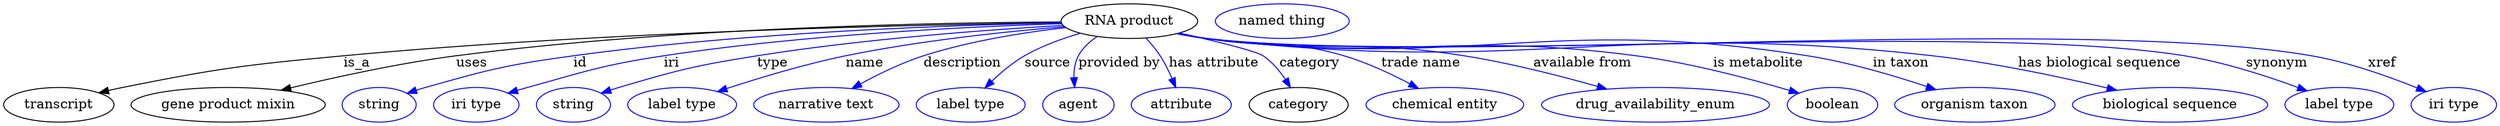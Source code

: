 digraph {
	graph [bb="0,0,2587.4,123"];
	node [label="\N"];
	"RNA product"	[height=0.5,
		label="RNA product",
		pos="1170.2,105",
		width=1.9679];
	transcript	[height=0.5,
		pos="57.195,18",
		width=1.5887];
	"RNA product" -> transcript	[label=is_a,
		lp="367.19,61.5",
		pos="e,98.933,30.487 1099.5,103.34 957.75,101.5 628.5,94.583 353.19,69 250.37,59.445 224.46,56.243 123.19,36 118.51,35.064 113.66,34 \
108.82,32.872"];
	"gene product mixin"	[height=0.5,
		pos="233.19,18",
		width=2.7984];
	"RNA product" -> "gene product mixin"	[label=uses,
		lp="486.69,61.5",
		pos="e,288.32,33.214 1099.3,104.14 972.56,103.58 698.86,98.649 470.19,69 411.41,61.377 345.5,46.988 298.13,35.596"];
	id	[color=blue,
		height=0.5,
		label=string,
		pos="390.19,18",
		width=1.0652];
	"RNA product" -> id	[color=blue,
		label=id,
		lp="600.19,61.5",
		pos="e,419.19,29.954 1099.7,103.11 990.64,100.96 774.68,93.683 593.19,69 523.4,59.508 505.98,55.131 438.19,36 435.09,35.124 431.89,34.151 \
428.7,33.129",
		style=solid];
	iri	[color=blue,
		height=0.5,
		label="iri type",
		pos="491.19,18",
		width=1.2277];
	"RNA product" -> iri	[color=blue,
		label=iri,
		lp="694.19,61.5",
		pos="e,524.49,29.913 1100.1,102.39 1005.6,99.441 832.37,91.248 686.19,69 622.57,59.316 607.27,53.009 545.19,36 541.62,35.02 537.93,33.96 \
534.23,32.865",
		style=solid];
	type	[color=blue,
		height=0.5,
		label=string,
		pos="592.19,18",
		width=1.0652];
	"RNA product" -> type	[color=blue,
		label=type,
		lp="799.19,61.5",
		pos="e,620.84,29.989 1101.3,100.59 1023.7,96.085 893.79,86.591 783.19,69 718.35,58.686 702.18,54.534 639.19,36 636.29,35.146 633.31,34.209 \
630.32,33.227",
		style=solid];
	name	[color=blue,
		height=0.5,
		label="label type",
		pos="705.19,18",
		width=1.5707];
	"RNA product" -> name	[color=blue,
		label=name,
		lp="895.19,61.5",
		pos="e,741.89,31.738 1102.9,99.253 1042.8,94.246 952.5,84.837 875.19,69 832.68,60.29 785.4,45.995 751.51,34.917",
		style=solid];
	description	[color=blue,
		height=0.5,
		label="narrative text",
		pos="855.19,18",
		width=2.0943];
	"RNA product" -> description	[color=blue,
		label=description,
		lp="996.69,61.5",
		pos="e,881.71,34.858 1103.9,98.299 1061,93.364 1004.4,84.49 956.19,69 933.46,61.696 909.45,49.994 890.55,39.747",
		style=solid];
	source	[color=blue,
		height=0.5,
		label="label type",
		pos="1005.2,18",
		width=1.5707];
	"RNA product" -> source	[color=blue,
		label=source,
		lp="1085.2,61.5",
		pos="e,1020,35.382 1119.2,92.414 1100.3,86.894 1079,79.217 1061.2,69 1048.9,61.951 1036.9,51.852 1027.2,42.574",
		style=solid];
	"provided by"	[color=blue,
		height=0.5,
		label=agent,
		pos="1117.2,18",
		width=1.0291];
	"RNA product" -> "provided by"	[color=blue,
		label="provided by",
		lp="1159.7,61.5",
		pos="e,1113.3,36.192 1136.8,89.062 1129,83.885 1121.6,77.254 1117.2,69 1113.5,62.168 1112.4,54.012 1112.5,46.289",
		style=solid];
	"has attribute"	[color=blue,
		height=0.5,
		label=attribute,
		pos="1224.2,18",
		width=1.4443];
	"RNA product" -> "has attribute"	[color=blue,
		label="has attribute",
		lp="1258.2,61.5",
		pos="e,1218.3,35.908 1187.3,87.481 1192.5,81.925 1198,75.484 1202.2,69 1206.9,61.737 1211.1,53.287 1214.5,45.422",
		style=solid];
	category	[height=0.5,
		pos="1345.2,18",
		width=1.4263];
	"RNA product" -> category	[color=blue,
		label=category,
		lp="1356.7,61.5",
		pos="e,1337.1,35.789 1222.1,92.74 1258.4,84.552 1301.8,74.052 1309.2,69 1318.4,62.779 1326,53.415 1331.8,44.467",
		style=solid];
	"trade name"	[color=blue,
		height=0.5,
		label="chemical entity",
		pos="1496.2,18",
		width=2.2748];
	"RNA product" -> "trade name"	[color=blue,
		label="trade name",
		lp="1472.2,61.5",
		pos="e,1468.9,35.129 1221.1,92.375 1230.4,90.436 1240.1,88.554 1249.2,87 1312.3,76.252 1330.8,87.113 1392.2,69 1415.8,62.056 1440.6,50.297 \
1460.1,39.927",
		style=solid];
	"available from"	[color=blue,
		height=0.5,
		label=drug_availability_enum,
		pos="1714.2,18",
		width=3.2858];
	"RNA product" -> "available from"	[color=blue,
		label="available from",
		lp="1640.7,61.5",
		pos="e,1664.1,34.395 1220.1,92.108 1229.7,90.148 1239.7,88.327 1249.2,87 1367.4,70.399 1399.3,87.761 1517.2,69 1563.7,61.593 1615.3,48.305 \
1654.1,37.288",
		style=solid];
	"is metabolite"	[color=blue,
		height=0.5,
		label=boolean,
		pos="1897.2,18",
		width=1.2999];
	"RNA product" -> "is metabolite"	[color=blue,
		label="is metabolite",
		lp="1822.2,61.5",
		pos="e,1862.4,30.171 1219.7,91.988 1229.4,90.014 1239.6,88.217 1249.2,87 1446.4,61.994 1499.1,95.171 1696.2,69 1750.9,61.735 1812.3,45.207 \
1852.6,33.136",
		style=solid];
	"in taxon"	[color=blue,
		height=0.5,
		label="organism taxon",
		pos="2045.2,18",
		width=2.3109];
	"RNA product" -> "in taxon"	[color=blue,
		label="in taxon",
		lp="1970.2,61.5",
		pos="e,2004.8,33.894 1219.3,91.986 1229.1,89.985 1239.4,88.18 1249.2,87 1524.6,53.676 1599.1,112.07 1873.2,69 1915.1,62.409 1961.3,48.628 \
1995.2,37.2",
		style=solid];
	"has biological sequence"	[color=blue,
		height=0.5,
		label="biological sequence",
		pos="2248.2,18",
		width=2.8164];
	"RNA product" -> "has biological sequence"	[color=blue,
		label="has biological sequence",
		lp="2176.7,61.5",
		pos="e,2193.2,33.145 1219.3,91.948 1229.1,89.95 1239.4,88.155 1249.2,87 1582.1,47.566 1670.1,106.66 2003.2,69 2064.9,62.018 2134.2,47.213 \
2183.3,35.515",
		style=solid];
	synonym	[color=blue,
		height=0.5,
		label="label type",
		pos="2424.2,18",
		width=1.5707];
	"RNA product" -> synonym	[color=blue,
		label=synonym,
		lp="2360.2,61.5",
		pos="e,2390.8,32.611 1219.3,91.9 1229.1,89.906 1239.4,88.125 1249.2,87 1473.5,61.125 2042.3,105.24 2265.2,69 2305.6,62.434 2349.8,47.871 \
2381.4,36.147",
		style=solid];
	xref	[color=blue,
		height=0.5,
		label="iri type",
		pos="2543.2,18",
		width=1.2277];
	"RNA product" -> xref	[color=blue,
		label=xref,
		lp="2468.7,61.5",
		pos="e,2514.3,31.825 1219.3,91.884 1229.1,89.892 1239.4,88.115 1249.2,87 1502.5,58.046 2145,112.57 2396.2,69 2434.3,62.397 2475.8,47.519 \
2504.9,35.7",
		style=solid];
	"named thing_category"	[color=blue,
		height=0.5,
		label="named thing",
		pos="1328.2,105",
		width=1.9318];
}

